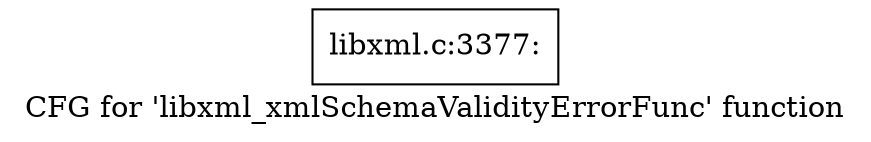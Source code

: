 digraph "CFG for 'libxml_xmlSchemaValidityErrorFunc' function" {
	label="CFG for 'libxml_xmlSchemaValidityErrorFunc' function";

	Node0x54b8eb0 [shape=record,label="{libxml.c:3377:}"];
}
